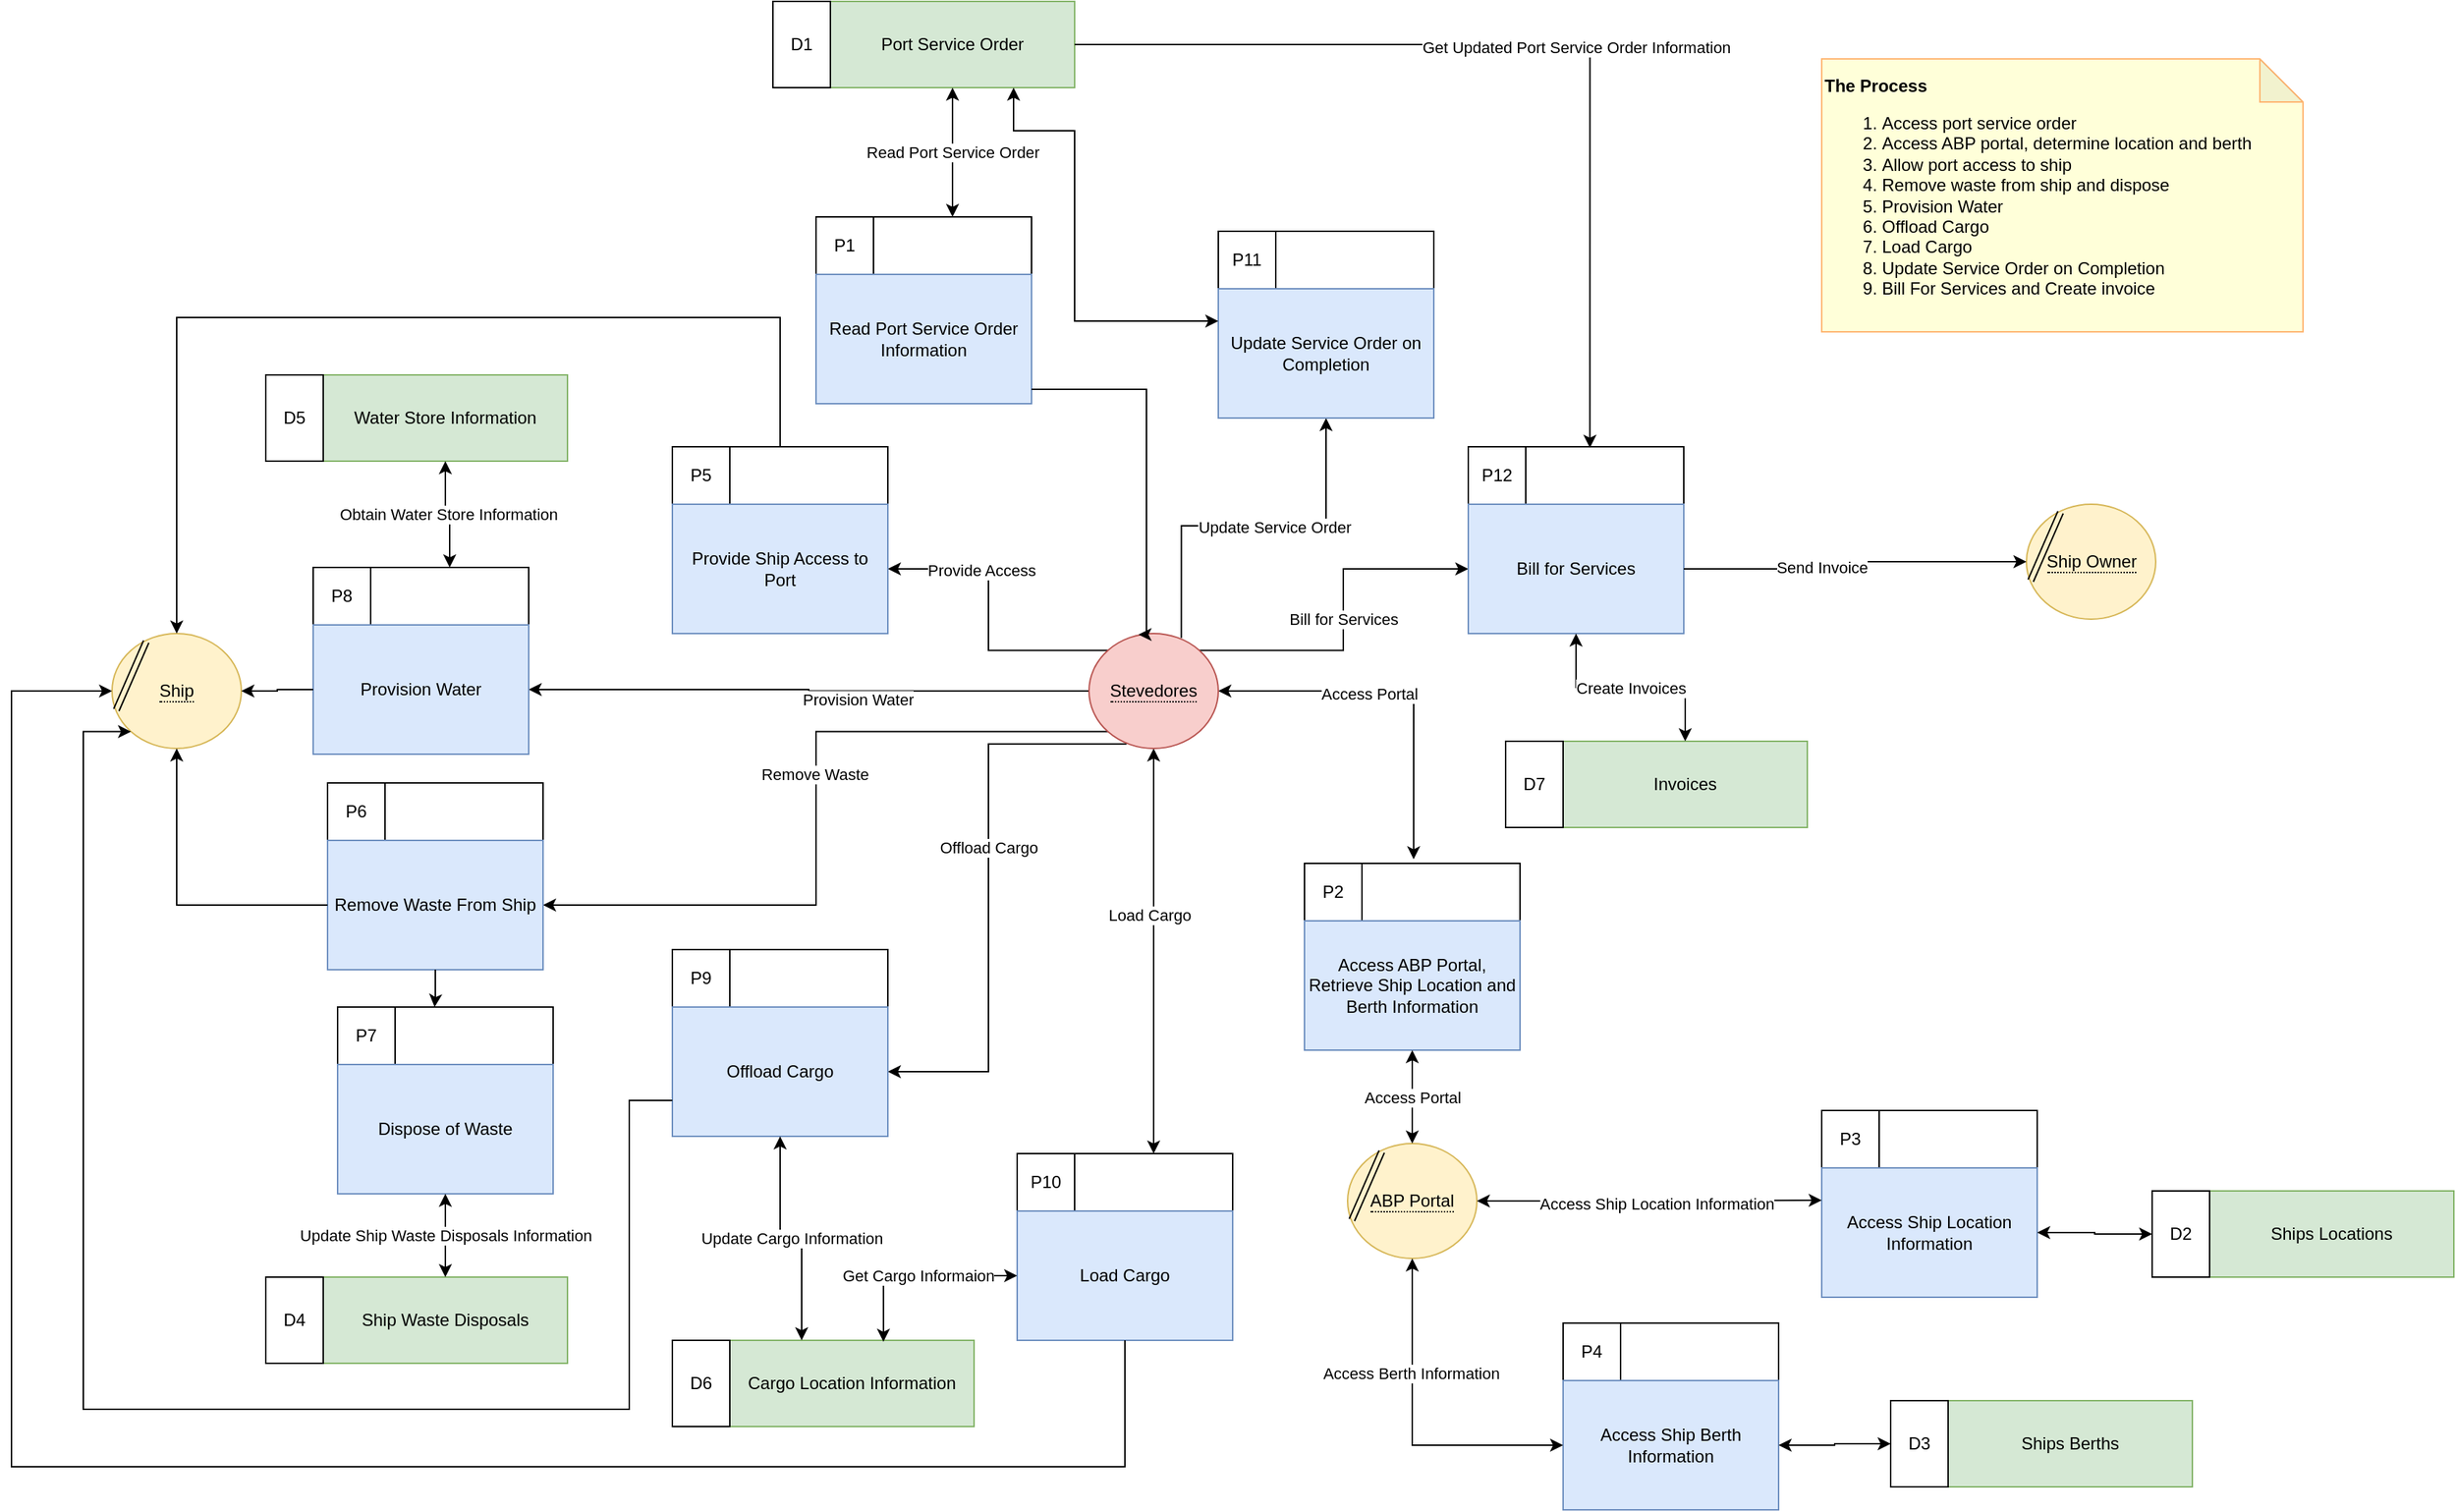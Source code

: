 <mxfile version="15.4.3" type="device"><diagram id="cnmLfISp2qVL926TAhZd" name="Page-1"><mxGraphModel dx="2447" dy="1306" grid="1" gridSize="10" guides="1" tooltips="1" connect="1" arrows="1" fold="1" page="1" pageScale="1" pageWidth="827" pageHeight="1169" math="0" shadow="0"><root><mxCell id="0"/><mxCell id="1" parent="0"/><mxCell id="y8GJNXA_y-EOmp3yBDyC-53" style="edgeStyle=orthogonalEdgeStyle;rounded=0;orthogonalLoop=1;jettySize=auto;html=1;entryX=0.327;entryY=-0.071;entryDx=0;entryDy=0;entryPerimeter=0;startArrow=classic;startFill=1;" edge="1" parent="1" source="y8GJNXA_y-EOmp3yBDyC-17" target="y8GJNXA_y-EOmp3yBDyC-42"><mxGeometry relative="1" as="geometry"/></mxCell><mxCell id="y8GJNXA_y-EOmp3yBDyC-175" value="Access Portal" style="edgeLabel;html=1;align=center;verticalAlign=middle;resizable=0;points=[];" vertex="1" connectable="0" parent="y8GJNXA_y-EOmp3yBDyC-53"><mxGeometry x="-0.175" y="-2" relative="1" as="geometry"><mxPoint as="offset"/></mxGeometry></mxCell><mxCell id="y8GJNXA_y-EOmp3yBDyC-60" style="edgeStyle=orthogonalEdgeStyle;rounded=0;orthogonalLoop=1;jettySize=auto;html=1;entryX=1;entryY=0.5;entryDx=0;entryDy=0;startArrow=none;startFill=0;" edge="1" parent="1" source="y8GJNXA_y-EOmp3yBDyC-17" target="y8GJNXA_y-EOmp3yBDyC-59"><mxGeometry relative="1" as="geometry"/></mxCell><mxCell id="y8GJNXA_y-EOmp3yBDyC-185" value="Provision Water" style="edgeLabel;html=1;align=center;verticalAlign=middle;resizable=0;points=[];" vertex="1" connectable="0" parent="y8GJNXA_y-EOmp3yBDyC-60"><mxGeometry x="-0.175" y="6" relative="1" as="geometry"><mxPoint as="offset"/></mxGeometry></mxCell><mxCell id="y8GJNXA_y-EOmp3yBDyC-97" style="edgeStyle=orthogonalEdgeStyle;rounded=0;orthogonalLoop=1;jettySize=auto;html=1;exitX=0;exitY=1;exitDx=0;exitDy=0;entryX=1;entryY=0.5;entryDx=0;entryDy=0;startArrow=none;startFill=0;" edge="1" parent="1" source="y8GJNXA_y-EOmp3yBDyC-17" target="y8GJNXA_y-EOmp3yBDyC-92"><mxGeometry relative="1" as="geometry"/></mxCell><mxCell id="y8GJNXA_y-EOmp3yBDyC-180" value="Remove Waste" style="edgeLabel;html=1;align=center;verticalAlign=middle;resizable=0;points=[];" vertex="1" connectable="0" parent="y8GJNXA_y-EOmp3yBDyC-97"><mxGeometry x="-0.094" y="-1" relative="1" as="geometry"><mxPoint as="offset"/></mxGeometry></mxCell><mxCell id="y8GJNXA_y-EOmp3yBDyC-115" style="edgeStyle=orthogonalEdgeStyle;rounded=0;orthogonalLoop=1;jettySize=auto;html=1;exitX=0;exitY=0;exitDx=0;exitDy=0;startArrow=none;startFill=0;" edge="1" parent="1" source="y8GJNXA_y-EOmp3yBDyC-17" target="y8GJNXA_y-EOmp3yBDyC-114"><mxGeometry relative="1" as="geometry"/></mxCell><mxCell id="y8GJNXA_y-EOmp3yBDyC-184" value="Provide Access" style="edgeLabel;html=1;align=center;verticalAlign=middle;resizable=0;points=[];" vertex="1" connectable="0" parent="y8GJNXA_y-EOmp3yBDyC-115"><mxGeometry x="0.386" y="1" relative="1" as="geometry"><mxPoint as="offset"/></mxGeometry></mxCell><mxCell id="y8GJNXA_y-EOmp3yBDyC-133" style="edgeStyle=orthogonalEdgeStyle;rounded=0;orthogonalLoop=1;jettySize=auto;html=1;startArrow=none;startFill=0;exitX=0.714;exitY=0.039;exitDx=0;exitDy=0;exitPerimeter=0;" edge="1" parent="1" source="y8GJNXA_y-EOmp3yBDyC-17" target="y8GJNXA_y-EOmp3yBDyC-132"><mxGeometry relative="1" as="geometry"/></mxCell><mxCell id="y8GJNXA_y-EOmp3yBDyC-189" value="Update Service Order" style="edgeLabel;html=1;align=center;verticalAlign=middle;resizable=0;points=[];" vertex="1" connectable="0" parent="y8GJNXA_y-EOmp3yBDyC-133"><mxGeometry x="0.123" y="-1" relative="1" as="geometry"><mxPoint as="offset"/></mxGeometry></mxCell><mxCell id="y8GJNXA_y-EOmp3yBDyC-145" style="edgeStyle=orthogonalEdgeStyle;rounded=0;orthogonalLoop=1;jettySize=auto;html=1;entryX=1;entryY=0.5;entryDx=0;entryDy=0;startArrow=none;startFill=0;exitX=0.291;exitY=0.961;exitDx=0;exitDy=0;exitPerimeter=0;" edge="1" parent="1" source="y8GJNXA_y-EOmp3yBDyC-17" target="y8GJNXA_y-EOmp3yBDyC-140"><mxGeometry relative="1" as="geometry"/></mxCell><mxCell id="y8GJNXA_y-EOmp3yBDyC-186" value="Offload Cargo" style="edgeLabel;html=1;align=center;verticalAlign=middle;resizable=0;points=[];" vertex="1" connectable="0" parent="y8GJNXA_y-EOmp3yBDyC-145"><mxGeometry x="-0.145" relative="1" as="geometry"><mxPoint as="offset"/></mxGeometry></mxCell><mxCell id="y8GJNXA_y-EOmp3yBDyC-154" style="edgeStyle=orthogonalEdgeStyle;rounded=0;orthogonalLoop=1;jettySize=auto;html=1;startArrow=classic;startFill=1;" edge="1" parent="1" source="y8GJNXA_y-EOmp3yBDyC-17" target="y8GJNXA_y-EOmp3yBDyC-151"><mxGeometry relative="1" as="geometry"/></mxCell><mxCell id="y8GJNXA_y-EOmp3yBDyC-188" value="Load Cargo" style="edgeLabel;html=1;align=center;verticalAlign=middle;resizable=0;points=[];" vertex="1" connectable="0" parent="y8GJNXA_y-EOmp3yBDyC-154"><mxGeometry x="-0.184" y="-3" relative="1" as="geometry"><mxPoint y="1" as="offset"/></mxGeometry></mxCell><mxCell id="y8GJNXA_y-EOmp3yBDyC-166" value="Bill for Services" style="edgeStyle=orthogonalEdgeStyle;rounded=0;orthogonalLoop=1;jettySize=auto;html=1;exitX=1;exitY=0;exitDx=0;exitDy=0;entryX=0;entryY=0.5;entryDx=0;entryDy=0;startArrow=none;startFill=0;" edge="1" parent="1" source="y8GJNXA_y-EOmp3yBDyC-17" target="y8GJNXA_y-EOmp3yBDyC-165"><mxGeometry relative="1" as="geometry"/></mxCell><mxCell id="y8GJNXA_y-EOmp3yBDyC-17" value="&lt;span style=&quot;border-bottom: 1px dotted&quot;&gt;Stevedores&lt;/span&gt;" style="ellipse;whiteSpace=wrap;html=1;align=center;fillColor=#f8cecc;strokeColor=#b85450;" vertex="1" parent="1"><mxGeometry y="480" width="90" height="80" as="geometry"/></mxCell><mxCell id="y8GJNXA_y-EOmp3yBDyC-24" value="" style="group" vertex="1" connectable="0" parent="1"><mxGeometry x="180" y="835" width="90" height="80" as="geometry"/></mxCell><mxCell id="y8GJNXA_y-EOmp3yBDyC-25" value="&lt;span style=&quot;border-bottom: 1px dotted&quot;&gt;ABP Portal&lt;br&gt;&lt;/span&gt;" style="ellipse;whiteSpace=wrap;html=1;align=center;fillColor=#fff2cc;strokeColor=#d6b656;" vertex="1" parent="y8GJNXA_y-EOmp3yBDyC-24"><mxGeometry width="90" height="80" as="geometry"/></mxCell><mxCell id="y8GJNXA_y-EOmp3yBDyC-26" value="" style="shape=link;html=1;rounded=0;edgeStyle=orthogonalEdgeStyle;entryX=0.264;entryY=0.07;entryDx=0;entryDy=0;exitX=0.033;exitY=0.665;exitDx=0;exitDy=0;entryPerimeter=0;exitPerimeter=0;" edge="1" parent="y8GJNXA_y-EOmp3yBDyC-24" source="y8GJNXA_y-EOmp3yBDyC-25" target="y8GJNXA_y-EOmp3yBDyC-25"><mxGeometry width="100" relative="1" as="geometry"><mxPoint x="36" y="30" as="sourcePoint"/><mxPoint x="136" y="30" as="targetPoint"/></mxGeometry></mxCell><mxCell id="y8GJNXA_y-EOmp3yBDyC-27" value="" style="group" vertex="1" connectable="0" parent="1"><mxGeometry x="740" y="868" width="210" height="60" as="geometry"/></mxCell><mxCell id="y8GJNXA_y-EOmp3yBDyC-28" value="Ships Locations" style="rounded=0;whiteSpace=wrap;html=1;fillColor=#d5e8d4;strokeColor=#82b366;" vertex="1" parent="y8GJNXA_y-EOmp3yBDyC-27"><mxGeometry x="40" width="170" height="60" as="geometry"/></mxCell><mxCell id="y8GJNXA_y-EOmp3yBDyC-29" value="D2" style="rounded=0;whiteSpace=wrap;html=1;" vertex="1" parent="y8GJNXA_y-EOmp3yBDyC-27"><mxGeometry width="40" height="60" as="geometry"/></mxCell><mxCell id="y8GJNXA_y-EOmp3yBDyC-30" value="" style="group" vertex="1" connectable="0" parent="1"><mxGeometry x="558" y="1014" width="210" height="60" as="geometry"/></mxCell><mxCell id="y8GJNXA_y-EOmp3yBDyC-31" value="Ships Berths" style="rounded=0;whiteSpace=wrap;html=1;fillColor=#d5e8d4;strokeColor=#82b366;" vertex="1" parent="y8GJNXA_y-EOmp3yBDyC-30"><mxGeometry x="40" width="170" height="60" as="geometry"/></mxCell><mxCell id="y8GJNXA_y-EOmp3yBDyC-32" value="D3" style="rounded=0;whiteSpace=wrap;html=1;" vertex="1" parent="y8GJNXA_y-EOmp3yBDyC-30"><mxGeometry width="40" height="60" as="geometry"/></mxCell><mxCell id="y8GJNXA_y-EOmp3yBDyC-33" value="" style="group" vertex="1" connectable="0" parent="1"><mxGeometry x="510" y="812" width="210" height="130" as="geometry"/></mxCell><mxCell id="y8GJNXA_y-EOmp3yBDyC-34" value="" style="group" vertex="1" connectable="0" parent="y8GJNXA_y-EOmp3yBDyC-33"><mxGeometry width="150" height="130" as="geometry"/></mxCell><mxCell id="y8GJNXA_y-EOmp3yBDyC-35" value="" style="rounded=0;whiteSpace=wrap;html=1;" vertex="1" parent="y8GJNXA_y-EOmp3yBDyC-34"><mxGeometry x="40" width="110" height="40" as="geometry"/></mxCell><mxCell id="y8GJNXA_y-EOmp3yBDyC-36" value="P3" style="rounded=0;whiteSpace=wrap;html=1;" vertex="1" parent="y8GJNXA_y-EOmp3yBDyC-34"><mxGeometry width="40" height="40" as="geometry"/></mxCell><mxCell id="y8GJNXA_y-EOmp3yBDyC-37" value="Access Ship Location Information" style="rounded=0;whiteSpace=wrap;html=1;fillColor=#dae8fc;strokeColor=#6c8ebf;" vertex="1" parent="y8GJNXA_y-EOmp3yBDyC-34"><mxGeometry y="40" width="150" height="90" as="geometry"/></mxCell><mxCell id="y8GJNXA_y-EOmp3yBDyC-38" style="edgeStyle=orthogonalEdgeStyle;rounded=0;orthogonalLoop=1;jettySize=auto;html=1;entryX=0;entryY=0.25;entryDx=0;entryDy=0;startArrow=classic;startFill=1;" edge="1" parent="1" source="y8GJNXA_y-EOmp3yBDyC-25" target="y8GJNXA_y-EOmp3yBDyC-37"><mxGeometry relative="1" as="geometry"/></mxCell><mxCell id="y8GJNXA_y-EOmp3yBDyC-177" value="Access Ship Location Information" style="edgeLabel;html=1;align=center;verticalAlign=middle;resizable=0;points=[];" vertex="1" connectable="0" parent="y8GJNXA_y-EOmp3yBDyC-38"><mxGeometry x="-0.176" relative="1" as="geometry"><mxPoint x="26" y="2" as="offset"/></mxGeometry></mxCell><mxCell id="y8GJNXA_y-EOmp3yBDyC-39" style="edgeStyle=orthogonalEdgeStyle;rounded=0;orthogonalLoop=1;jettySize=auto;html=1;entryX=0;entryY=0.5;entryDx=0;entryDy=0;startArrow=classic;startFill=1;" edge="1" parent="1" source="y8GJNXA_y-EOmp3yBDyC-37" target="y8GJNXA_y-EOmp3yBDyC-29"><mxGeometry relative="1" as="geometry"/></mxCell><mxCell id="y8GJNXA_y-EOmp3yBDyC-40" value="" style="group" vertex="1" connectable="0" parent="1"><mxGeometry x="150" y="640" width="210" height="130" as="geometry"/></mxCell><mxCell id="y8GJNXA_y-EOmp3yBDyC-41" value="" style="group" vertex="1" connectable="0" parent="y8GJNXA_y-EOmp3yBDyC-40"><mxGeometry width="150" height="130" as="geometry"/></mxCell><mxCell id="y8GJNXA_y-EOmp3yBDyC-42" value="" style="rounded=0;whiteSpace=wrap;html=1;" vertex="1" parent="y8GJNXA_y-EOmp3yBDyC-41"><mxGeometry x="40" width="110" height="40" as="geometry"/></mxCell><mxCell id="y8GJNXA_y-EOmp3yBDyC-43" value="P2" style="rounded=0;whiteSpace=wrap;html=1;" vertex="1" parent="y8GJNXA_y-EOmp3yBDyC-41"><mxGeometry width="40" height="40" as="geometry"/></mxCell><mxCell id="y8GJNXA_y-EOmp3yBDyC-44" value="Access ABP Portal, Retrieve Ship Location and Berth Information" style="rounded=0;whiteSpace=wrap;html=1;fillColor=#dae8fc;strokeColor=#6c8ebf;" vertex="1" parent="y8GJNXA_y-EOmp3yBDyC-41"><mxGeometry y="40" width="150" height="90" as="geometry"/></mxCell><mxCell id="y8GJNXA_y-EOmp3yBDyC-45" value="" style="group" vertex="1" connectable="0" parent="1"><mxGeometry x="330" y="960" width="210" height="130" as="geometry"/></mxCell><mxCell id="y8GJNXA_y-EOmp3yBDyC-46" value="" style="group" vertex="1" connectable="0" parent="y8GJNXA_y-EOmp3yBDyC-45"><mxGeometry width="150" height="130" as="geometry"/></mxCell><mxCell id="y8GJNXA_y-EOmp3yBDyC-47" value="" style="rounded=0;whiteSpace=wrap;html=1;" vertex="1" parent="y8GJNXA_y-EOmp3yBDyC-46"><mxGeometry x="40" width="110" height="40" as="geometry"/></mxCell><mxCell id="y8GJNXA_y-EOmp3yBDyC-48" value="P4" style="rounded=0;whiteSpace=wrap;html=1;" vertex="1" parent="y8GJNXA_y-EOmp3yBDyC-46"><mxGeometry width="40" height="40" as="geometry"/></mxCell><mxCell id="y8GJNXA_y-EOmp3yBDyC-49" value="Access Ship Berth Information" style="rounded=0;whiteSpace=wrap;html=1;fillColor=#dae8fc;strokeColor=#6c8ebf;" vertex="1" parent="y8GJNXA_y-EOmp3yBDyC-46"><mxGeometry y="40" width="150" height="90" as="geometry"/></mxCell><mxCell id="y8GJNXA_y-EOmp3yBDyC-50" style="edgeStyle=orthogonalEdgeStyle;rounded=0;orthogonalLoop=1;jettySize=auto;html=1;entryX=0;entryY=0.5;entryDx=0;entryDy=0;startArrow=classic;startFill=1;" edge="1" parent="1" source="y8GJNXA_y-EOmp3yBDyC-25" target="y8GJNXA_y-EOmp3yBDyC-49"><mxGeometry relative="1" as="geometry"><Array as="points"><mxPoint x="225" y="1045"/></Array></mxGeometry></mxCell><mxCell id="y8GJNXA_y-EOmp3yBDyC-176" value="Access Berth Information" style="edgeLabel;html=1;align=center;verticalAlign=middle;resizable=0;points=[];" vertex="1" connectable="0" parent="y8GJNXA_y-EOmp3yBDyC-50"><mxGeometry x="-0.319" y="-1" relative="1" as="geometry"><mxPoint as="offset"/></mxGeometry></mxCell><mxCell id="y8GJNXA_y-EOmp3yBDyC-51" style="edgeStyle=orthogonalEdgeStyle;rounded=0;orthogonalLoop=1;jettySize=auto;html=1;entryX=0;entryY=0.5;entryDx=0;entryDy=0;startArrow=classic;startFill=1;" edge="1" parent="1" source="y8GJNXA_y-EOmp3yBDyC-49" target="y8GJNXA_y-EOmp3yBDyC-32"><mxGeometry relative="1" as="geometry"/></mxCell><mxCell id="y8GJNXA_y-EOmp3yBDyC-54" value="Access Portal" style="edgeStyle=orthogonalEdgeStyle;rounded=0;orthogonalLoop=1;jettySize=auto;html=1;startArrow=classic;startFill=1;" edge="1" parent="1" source="y8GJNXA_y-EOmp3yBDyC-44" target="y8GJNXA_y-EOmp3yBDyC-25"><mxGeometry relative="1" as="geometry"/></mxCell><mxCell id="y8GJNXA_y-EOmp3yBDyC-55" value="" style="group;" vertex="1" connectable="0" parent="1"><mxGeometry x="-540" y="434" width="210" height="130" as="geometry"/></mxCell><mxCell id="y8GJNXA_y-EOmp3yBDyC-56" value="" style="group" vertex="1" connectable="0" parent="y8GJNXA_y-EOmp3yBDyC-55"><mxGeometry width="150" height="130" as="geometry"/></mxCell><mxCell id="y8GJNXA_y-EOmp3yBDyC-57" value="" style="rounded=0;whiteSpace=wrap;html=1;" vertex="1" parent="y8GJNXA_y-EOmp3yBDyC-56"><mxGeometry x="40" width="110" height="40" as="geometry"/></mxCell><mxCell id="y8GJNXA_y-EOmp3yBDyC-58" value="P8" style="rounded=0;whiteSpace=wrap;html=1;" vertex="1" parent="y8GJNXA_y-EOmp3yBDyC-56"><mxGeometry width="40" height="40" as="geometry"/></mxCell><mxCell id="y8GJNXA_y-EOmp3yBDyC-59" value="Provision Water" style="rounded=0;whiteSpace=wrap;html=1;fillColor=#dae8fc;strokeColor=#6c8ebf;" vertex="1" parent="y8GJNXA_y-EOmp3yBDyC-56"><mxGeometry y="40" width="150" height="90" as="geometry"/></mxCell><mxCell id="y8GJNXA_y-EOmp3yBDyC-65" value="" style="group;" vertex="1" connectable="0" parent="1"><mxGeometry x="-680" y="480" width="90" height="80" as="geometry"/></mxCell><mxCell id="y8GJNXA_y-EOmp3yBDyC-66" value="&lt;span style=&quot;border-bottom: 1px dotted&quot;&gt;Ship&lt;br&gt;&lt;/span&gt;" style="ellipse;whiteSpace=wrap;html=1;align=center;fillColor=#fff2cc;strokeColor=#d6b656;" vertex="1" parent="y8GJNXA_y-EOmp3yBDyC-65"><mxGeometry width="90" height="80" as="geometry"/></mxCell><mxCell id="y8GJNXA_y-EOmp3yBDyC-67" value="" style="shape=link;html=1;rounded=0;edgeStyle=orthogonalEdgeStyle;entryX=0.264;entryY=0.07;entryDx=0;entryDy=0;exitX=0.033;exitY=0.665;exitDx=0;exitDy=0;entryPerimeter=0;exitPerimeter=0;" edge="1" parent="y8GJNXA_y-EOmp3yBDyC-65" source="y8GJNXA_y-EOmp3yBDyC-66" target="y8GJNXA_y-EOmp3yBDyC-66"><mxGeometry width="100" relative="1" as="geometry"><mxPoint x="36" y="30" as="sourcePoint"/><mxPoint x="136" y="30" as="targetPoint"/></mxGeometry></mxCell><mxCell id="y8GJNXA_y-EOmp3yBDyC-73" value="" style="group" vertex="1" connectable="0" parent="1"><mxGeometry x="-220" y="40" width="210" height="60" as="geometry"/></mxCell><mxCell id="y8GJNXA_y-EOmp3yBDyC-74" value="Port Service Order" style="rounded=0;whiteSpace=wrap;html=1;fillColor=#d5e8d4;strokeColor=#82b366;" vertex="1" parent="y8GJNXA_y-EOmp3yBDyC-73"><mxGeometry x="40" width="170" height="60" as="geometry"/></mxCell><mxCell id="y8GJNXA_y-EOmp3yBDyC-75" value="D1" style="rounded=0;whiteSpace=wrap;html=1;" vertex="1" parent="y8GJNXA_y-EOmp3yBDyC-73"><mxGeometry width="40" height="60" as="geometry"/></mxCell><mxCell id="y8GJNXA_y-EOmp3yBDyC-77" value="" style="group" vertex="1" connectable="0" parent="1"><mxGeometry x="-573" y="300" width="210" height="60" as="geometry"/></mxCell><mxCell id="y8GJNXA_y-EOmp3yBDyC-78" value="Water Store Information" style="rounded=0;whiteSpace=wrap;html=1;fillColor=#d5e8d4;strokeColor=#82b366;" vertex="1" parent="y8GJNXA_y-EOmp3yBDyC-77"><mxGeometry x="40" width="170" height="60" as="geometry"/></mxCell><mxCell id="y8GJNXA_y-EOmp3yBDyC-79" value="D5" style="rounded=0;whiteSpace=wrap;html=1;" vertex="1" parent="y8GJNXA_y-EOmp3yBDyC-77"><mxGeometry width="40" height="60" as="geometry"/></mxCell><mxCell id="y8GJNXA_y-EOmp3yBDyC-82" style="edgeStyle=orthogonalEdgeStyle;rounded=0;orthogonalLoop=1;jettySize=auto;html=1;entryX=1;entryY=0.5;entryDx=0;entryDy=0;startArrow=none;startFill=0;" edge="1" parent="1" source="y8GJNXA_y-EOmp3yBDyC-59" target="y8GJNXA_y-EOmp3yBDyC-66"><mxGeometry relative="1" as="geometry"/></mxCell><mxCell id="y8GJNXA_y-EOmp3yBDyC-89" value="" style="group" vertex="1" connectable="0" parent="1"><mxGeometry x="-530" y="584" width="150" height="130" as="geometry"/></mxCell><mxCell id="y8GJNXA_y-EOmp3yBDyC-90" value="" style="rounded=0;whiteSpace=wrap;html=1;" vertex="1" parent="y8GJNXA_y-EOmp3yBDyC-89"><mxGeometry x="40" width="110" height="40" as="geometry"/></mxCell><mxCell id="y8GJNXA_y-EOmp3yBDyC-91" value="P6" style="rounded=0;whiteSpace=wrap;html=1;" vertex="1" parent="y8GJNXA_y-EOmp3yBDyC-89"><mxGeometry width="40" height="40" as="geometry"/></mxCell><mxCell id="y8GJNXA_y-EOmp3yBDyC-92" value="Remove Waste From Ship" style="rounded=0;whiteSpace=wrap;html=1;fillColor=#dae8fc;strokeColor=#6c8ebf;" vertex="1" parent="y8GJNXA_y-EOmp3yBDyC-89"><mxGeometry y="40" width="150" height="90" as="geometry"/></mxCell><mxCell id="y8GJNXA_y-EOmp3yBDyC-98" style="edgeStyle=orthogonalEdgeStyle;rounded=0;orthogonalLoop=1;jettySize=auto;html=1;entryX=0.5;entryY=1;entryDx=0;entryDy=0;startArrow=none;startFill=0;" edge="1" parent="1" source="y8GJNXA_y-EOmp3yBDyC-92" target="y8GJNXA_y-EOmp3yBDyC-66"><mxGeometry relative="1" as="geometry"/></mxCell><mxCell id="y8GJNXA_y-EOmp3yBDyC-100" value="Obtain Water Store Information" style="edgeStyle=orthogonalEdgeStyle;rounded=0;orthogonalLoop=1;jettySize=auto;html=1;startArrow=classic;startFill=1;" edge="1" parent="1" source="y8GJNXA_y-EOmp3yBDyC-78" target="y8GJNXA_y-EOmp3yBDyC-57"><mxGeometry relative="1" as="geometry"/></mxCell><mxCell id="y8GJNXA_y-EOmp3yBDyC-101" value="" style="group" vertex="1" connectable="0" parent="1"><mxGeometry x="-190" y="190" width="210" height="130" as="geometry"/></mxCell><mxCell id="y8GJNXA_y-EOmp3yBDyC-102" value="" style="group" vertex="1" connectable="0" parent="y8GJNXA_y-EOmp3yBDyC-101"><mxGeometry width="150" height="130" as="geometry"/></mxCell><mxCell id="y8GJNXA_y-EOmp3yBDyC-103" value="" style="rounded=0;whiteSpace=wrap;html=1;" vertex="1" parent="y8GJNXA_y-EOmp3yBDyC-102"><mxGeometry x="40" width="110" height="40" as="geometry"/></mxCell><mxCell id="y8GJNXA_y-EOmp3yBDyC-104" value="P1" style="rounded=0;whiteSpace=wrap;html=1;" vertex="1" parent="y8GJNXA_y-EOmp3yBDyC-102"><mxGeometry width="40" height="40" as="geometry"/></mxCell><mxCell id="y8GJNXA_y-EOmp3yBDyC-105" value="Read Port Service Order Information" style="rounded=0;whiteSpace=wrap;html=1;fillColor=#dae8fc;strokeColor=#6c8ebf;" vertex="1" parent="y8GJNXA_y-EOmp3yBDyC-102"><mxGeometry y="40" width="150" height="90" as="geometry"/></mxCell><mxCell id="y8GJNXA_y-EOmp3yBDyC-107" style="edgeStyle=orthogonalEdgeStyle;rounded=0;orthogonalLoop=1;jettySize=auto;html=1;startArrow=none;startFill=0;entryX=0.383;entryY=0.009;entryDx=0;entryDy=0;entryPerimeter=0;" edge="1" parent="1" source="y8GJNXA_y-EOmp3yBDyC-105" target="y8GJNXA_y-EOmp3yBDyC-17"><mxGeometry relative="1" as="geometry"><Array as="points"><mxPoint x="40" y="310"/><mxPoint x="40" y="481"/></Array></mxGeometry></mxCell><mxCell id="y8GJNXA_y-EOmp3yBDyC-108" value="Read Port Service Order" style="edgeStyle=orthogonalEdgeStyle;rounded=0;orthogonalLoop=1;jettySize=auto;html=1;entryX=0.5;entryY=0;entryDx=0;entryDy=0;startArrow=classic;startFill=1;" edge="1" parent="1" source="y8GJNXA_y-EOmp3yBDyC-74" target="y8GJNXA_y-EOmp3yBDyC-103"><mxGeometry relative="1" as="geometry"/></mxCell><mxCell id="y8GJNXA_y-EOmp3yBDyC-110" value="" style="group" vertex="1" connectable="0" parent="1"><mxGeometry x="-290" y="350" width="210" height="130" as="geometry"/></mxCell><mxCell id="y8GJNXA_y-EOmp3yBDyC-111" value="" style="group" vertex="1" connectable="0" parent="y8GJNXA_y-EOmp3yBDyC-110"><mxGeometry width="150" height="130" as="geometry"/></mxCell><mxCell id="y8GJNXA_y-EOmp3yBDyC-112" value="" style="rounded=0;whiteSpace=wrap;html=1;" vertex="1" parent="y8GJNXA_y-EOmp3yBDyC-111"><mxGeometry x="40" width="110" height="40" as="geometry"/></mxCell><mxCell id="y8GJNXA_y-EOmp3yBDyC-113" value="P5" style="rounded=0;whiteSpace=wrap;html=1;" vertex="1" parent="y8GJNXA_y-EOmp3yBDyC-111"><mxGeometry width="40" height="40" as="geometry"/></mxCell><mxCell id="y8GJNXA_y-EOmp3yBDyC-114" value="Provide Ship Access to Port" style="rounded=0;whiteSpace=wrap;html=1;fillColor=#dae8fc;strokeColor=#6c8ebf;" vertex="1" parent="y8GJNXA_y-EOmp3yBDyC-111"><mxGeometry y="40" width="150" height="90" as="geometry"/></mxCell><mxCell id="y8GJNXA_y-EOmp3yBDyC-116" style="edgeStyle=orthogonalEdgeStyle;rounded=0;orthogonalLoop=1;jettySize=auto;html=1;entryX=0.5;entryY=0;entryDx=0;entryDy=0;startArrow=none;startFill=0;" edge="1" parent="1" target="y8GJNXA_y-EOmp3yBDyC-66"><mxGeometry relative="1" as="geometry"><mxPoint x="-215" y="350" as="sourcePoint"/><Array as="points"><mxPoint x="-215" y="260"/><mxPoint x="-635" y="260"/></Array></mxGeometry></mxCell><mxCell id="y8GJNXA_y-EOmp3yBDyC-118" value="" style="group" vertex="1" connectable="0" parent="1"><mxGeometry x="-523" y="740" width="150" height="130" as="geometry"/></mxCell><mxCell id="y8GJNXA_y-EOmp3yBDyC-119" value="" style="rounded=0;whiteSpace=wrap;html=1;" vertex="1" parent="y8GJNXA_y-EOmp3yBDyC-118"><mxGeometry x="40" width="110" height="40" as="geometry"/></mxCell><mxCell id="y8GJNXA_y-EOmp3yBDyC-120" value="P7" style="rounded=0;whiteSpace=wrap;html=1;" vertex="1" parent="y8GJNXA_y-EOmp3yBDyC-118"><mxGeometry width="40" height="40" as="geometry"/></mxCell><mxCell id="y8GJNXA_y-EOmp3yBDyC-121" value="Dispose of Waste" style="rounded=0;whiteSpace=wrap;html=1;fillColor=#dae8fc;strokeColor=#6c8ebf;" vertex="1" parent="y8GJNXA_y-EOmp3yBDyC-118"><mxGeometry y="40" width="150" height="90" as="geometry"/></mxCell><mxCell id="y8GJNXA_y-EOmp3yBDyC-123" value="" style="group" vertex="1" connectable="0" parent="1"><mxGeometry x="-573" y="928" width="210" height="60" as="geometry"/></mxCell><mxCell id="y8GJNXA_y-EOmp3yBDyC-124" value="Ship Waste Disposals" style="rounded=0;whiteSpace=wrap;html=1;fillColor=#d5e8d4;strokeColor=#82b366;" vertex="1" parent="y8GJNXA_y-EOmp3yBDyC-123"><mxGeometry x="40" width="170" height="60" as="geometry"/></mxCell><mxCell id="y8GJNXA_y-EOmp3yBDyC-125" value="D4" style="rounded=0;whiteSpace=wrap;html=1;" vertex="1" parent="y8GJNXA_y-EOmp3yBDyC-123"><mxGeometry width="40" height="60" as="geometry"/></mxCell><mxCell id="y8GJNXA_y-EOmp3yBDyC-126" style="edgeStyle=orthogonalEdgeStyle;rounded=0;orthogonalLoop=1;jettySize=auto;html=1;entryX=0.25;entryY=0;entryDx=0;entryDy=0;startArrow=none;startFill=0;" edge="1" parent="1" source="y8GJNXA_y-EOmp3yBDyC-92" target="y8GJNXA_y-EOmp3yBDyC-119"><mxGeometry relative="1" as="geometry"/></mxCell><mxCell id="y8GJNXA_y-EOmp3yBDyC-127" value="Update Ship Waste Disposals Information" style="edgeStyle=orthogonalEdgeStyle;rounded=0;orthogonalLoop=1;jettySize=auto;html=1;entryX=0.5;entryY=0;entryDx=0;entryDy=0;startArrow=classic;startFill=1;" edge="1" parent="1" source="y8GJNXA_y-EOmp3yBDyC-121" target="y8GJNXA_y-EOmp3yBDyC-124"><mxGeometry relative="1" as="geometry"/></mxCell><mxCell id="y8GJNXA_y-EOmp3yBDyC-128" value="" style="group" vertex="1" connectable="0" parent="1"><mxGeometry x="90" y="200" width="210" height="130" as="geometry"/></mxCell><mxCell id="y8GJNXA_y-EOmp3yBDyC-129" value="" style="group" vertex="1" connectable="0" parent="y8GJNXA_y-EOmp3yBDyC-128"><mxGeometry width="150" height="130" as="geometry"/></mxCell><mxCell id="y8GJNXA_y-EOmp3yBDyC-130" value="" style="rounded=0;whiteSpace=wrap;html=1;" vertex="1" parent="y8GJNXA_y-EOmp3yBDyC-129"><mxGeometry x="40" width="110" height="40" as="geometry"/></mxCell><mxCell id="y8GJNXA_y-EOmp3yBDyC-131" value="P11" style="rounded=0;whiteSpace=wrap;html=1;" vertex="1" parent="y8GJNXA_y-EOmp3yBDyC-129"><mxGeometry width="40" height="40" as="geometry"/></mxCell><mxCell id="y8GJNXA_y-EOmp3yBDyC-132" value="Update Service Order on Completion" style="rounded=0;whiteSpace=wrap;html=1;fillColor=#dae8fc;strokeColor=#6c8ebf;" vertex="1" parent="y8GJNXA_y-EOmp3yBDyC-129"><mxGeometry y="40" width="150" height="90" as="geometry"/></mxCell><mxCell id="y8GJNXA_y-EOmp3yBDyC-134" style="edgeStyle=orthogonalEdgeStyle;rounded=0;orthogonalLoop=1;jettySize=auto;html=1;entryX=0.75;entryY=1;entryDx=0;entryDy=0;startArrow=classic;startFill=1;exitX=0;exitY=0.25;exitDx=0;exitDy=0;" edge="1" parent="1" source="y8GJNXA_y-EOmp3yBDyC-132" target="y8GJNXA_y-EOmp3yBDyC-74"><mxGeometry relative="1" as="geometry"><Array as="points"><mxPoint x="-10" y="262"/><mxPoint x="-10" y="130"/><mxPoint x="-52" y="130"/></Array></mxGeometry></mxCell><mxCell id="y8GJNXA_y-EOmp3yBDyC-137" value="" style="group" vertex="1" connectable="0" parent="1"><mxGeometry x="-290" y="700" width="150" height="130" as="geometry"/></mxCell><mxCell id="y8GJNXA_y-EOmp3yBDyC-138" value="" style="rounded=0;whiteSpace=wrap;html=1;" vertex="1" parent="y8GJNXA_y-EOmp3yBDyC-137"><mxGeometry x="40" width="110" height="40" as="geometry"/></mxCell><mxCell id="y8GJNXA_y-EOmp3yBDyC-139" value="P9" style="rounded=0;whiteSpace=wrap;html=1;" vertex="1" parent="y8GJNXA_y-EOmp3yBDyC-137"><mxGeometry width="40" height="40" as="geometry"/></mxCell><mxCell id="y8GJNXA_y-EOmp3yBDyC-140" value="Offload Cargo" style="rounded=0;whiteSpace=wrap;html=1;fillColor=#dae8fc;strokeColor=#6c8ebf;" vertex="1" parent="y8GJNXA_y-EOmp3yBDyC-137"><mxGeometry y="40" width="150" height="90" as="geometry"/></mxCell><mxCell id="y8GJNXA_y-EOmp3yBDyC-141" value="" style="group" vertex="1" connectable="0" parent="1"><mxGeometry x="-290" y="972" width="210" height="60" as="geometry"/></mxCell><mxCell id="y8GJNXA_y-EOmp3yBDyC-142" value="Cargo Location Information" style="rounded=0;whiteSpace=wrap;html=1;fillColor=#d5e8d4;strokeColor=#82b366;" vertex="1" parent="y8GJNXA_y-EOmp3yBDyC-141"><mxGeometry x="40" width="170" height="60" as="geometry"/></mxCell><mxCell id="y8GJNXA_y-EOmp3yBDyC-143" value="D6" style="rounded=0;whiteSpace=wrap;html=1;" vertex="1" parent="y8GJNXA_y-EOmp3yBDyC-141"><mxGeometry width="40" height="60" as="geometry"/></mxCell><mxCell id="y8GJNXA_y-EOmp3yBDyC-146" value="Update Cargo Information" style="edgeStyle=orthogonalEdgeStyle;rounded=0;orthogonalLoop=1;jettySize=auto;html=1;entryX=0.5;entryY=1;entryDx=0;entryDy=0;startArrow=classic;startFill=1;" edge="1" parent="1" source="y8GJNXA_y-EOmp3yBDyC-142" target="y8GJNXA_y-EOmp3yBDyC-140"><mxGeometry relative="1" as="geometry"><Array as="points"><mxPoint x="-200" y="901"/><mxPoint x="-215" y="901"/></Array></mxGeometry></mxCell><mxCell id="y8GJNXA_y-EOmp3yBDyC-147" style="edgeStyle=orthogonalEdgeStyle;rounded=0;orthogonalLoop=1;jettySize=auto;html=1;startArrow=none;startFill=0;entryX=0;entryY=1;entryDx=0;entryDy=0;" edge="1" parent="1" source="y8GJNXA_y-EOmp3yBDyC-140" target="y8GJNXA_y-EOmp3yBDyC-66"><mxGeometry relative="1" as="geometry"><mxPoint x="-720" y="550" as="targetPoint"/><Array as="points"><mxPoint x="-320" y="805"/><mxPoint x="-320" y="1020"/><mxPoint x="-700" y="1020"/><mxPoint x="-700" y="549"/></Array></mxGeometry></mxCell><mxCell id="y8GJNXA_y-EOmp3yBDyC-149" value="&lt;div&gt;&lt;b&gt;The Process&lt;/b&gt;&lt;/div&gt;&lt;ol&gt;&lt;li&gt;Access port service order&lt;/li&gt;&lt;li&gt;Access ABP portal, determine location and berth&lt;/li&gt;&lt;li&gt;Allow port access to ship&lt;/li&gt;&lt;li&gt;Remove waste from ship and dispose&lt;/li&gt;&lt;li&gt;Provision Water&lt;/li&gt;&lt;li&gt;Offload Cargo&lt;/li&gt;&lt;li&gt;Load Cargo&lt;/li&gt;&lt;li&gt;Update Service Order on Completion&lt;/li&gt;&lt;li&gt;Bill For Services and Create invoice&lt;/li&gt;&lt;/ol&gt;" style="shape=note;whiteSpace=wrap;html=1;backgroundOutline=1;darkOpacity=0.05;fillColor=#FFFFD9;strokeColor=#FFB570;align=left;" vertex="1" parent="1"><mxGeometry x="510" y="80" width="335" height="190" as="geometry"/></mxCell><mxCell id="y8GJNXA_y-EOmp3yBDyC-150" value="" style="group" vertex="1" connectable="0" parent="1"><mxGeometry x="-50" y="842" width="150" height="130" as="geometry"/></mxCell><mxCell id="y8GJNXA_y-EOmp3yBDyC-151" value="" style="rounded=0;whiteSpace=wrap;html=1;" vertex="1" parent="y8GJNXA_y-EOmp3yBDyC-150"><mxGeometry x="40" width="110" height="40" as="geometry"/></mxCell><mxCell id="y8GJNXA_y-EOmp3yBDyC-152" value="P10" style="rounded=0;whiteSpace=wrap;html=1;" vertex="1" parent="y8GJNXA_y-EOmp3yBDyC-150"><mxGeometry width="40" height="40" as="geometry"/></mxCell><mxCell id="y8GJNXA_y-EOmp3yBDyC-153" value="Load Cargo" style="rounded=0;whiteSpace=wrap;html=1;fillColor=#dae8fc;strokeColor=#6c8ebf;" vertex="1" parent="y8GJNXA_y-EOmp3yBDyC-150"><mxGeometry y="40" width="150" height="90" as="geometry"/></mxCell><mxCell id="y8GJNXA_y-EOmp3yBDyC-155" value="Get Cargo Informaion" style="edgeStyle=orthogonalEdgeStyle;rounded=0;orthogonalLoop=1;jettySize=auto;html=1;entryX=0.629;entryY=0.017;entryDx=0;entryDy=0;entryPerimeter=0;startArrow=classic;startFill=1;" edge="1" parent="1" source="y8GJNXA_y-EOmp3yBDyC-153" target="y8GJNXA_y-EOmp3yBDyC-142"><mxGeometry relative="1" as="geometry"/></mxCell><mxCell id="y8GJNXA_y-EOmp3yBDyC-156" style="edgeStyle=orthogonalEdgeStyle;rounded=0;orthogonalLoop=1;jettySize=auto;html=1;startArrow=none;startFill=0;entryX=0;entryY=0.5;entryDx=0;entryDy=0;" edge="1" parent="1" source="y8GJNXA_y-EOmp3yBDyC-153" target="y8GJNXA_y-EOmp3yBDyC-66"><mxGeometry relative="1" as="geometry"><mxPoint x="-750" y="570" as="targetPoint"/><Array as="points"><mxPoint x="25" y="1060"/><mxPoint x="-750" y="1060"/><mxPoint x="-750" y="520"/></Array></mxGeometry></mxCell><mxCell id="y8GJNXA_y-EOmp3yBDyC-158" value="" style="group;" vertex="1" connectable="0" parent="1"><mxGeometry x="652.5" y="390" width="90" height="80" as="geometry"/></mxCell><mxCell id="y8GJNXA_y-EOmp3yBDyC-159" value="&lt;span style=&quot;border-bottom: 1px dotted&quot;&gt;Ship Owner&lt;br&gt;&lt;/span&gt;" style="ellipse;whiteSpace=wrap;html=1;align=center;fillColor=#fff2cc;strokeColor=#d6b656;" vertex="1" parent="y8GJNXA_y-EOmp3yBDyC-158"><mxGeometry width="90" height="80" as="geometry"/></mxCell><mxCell id="y8GJNXA_y-EOmp3yBDyC-160" value="" style="shape=link;html=1;rounded=0;edgeStyle=orthogonalEdgeStyle;entryX=0.264;entryY=0.07;entryDx=0;entryDy=0;exitX=0.033;exitY=0.665;exitDx=0;exitDy=0;entryPerimeter=0;exitPerimeter=0;" edge="1" parent="y8GJNXA_y-EOmp3yBDyC-158" source="y8GJNXA_y-EOmp3yBDyC-159" target="y8GJNXA_y-EOmp3yBDyC-159"><mxGeometry width="100" relative="1" as="geometry"><mxPoint x="36" y="30" as="sourcePoint"/><mxPoint x="136" y="30" as="targetPoint"/></mxGeometry></mxCell><mxCell id="y8GJNXA_y-EOmp3yBDyC-162" value="" style="group" vertex="1" connectable="0" parent="1"><mxGeometry x="264" y="350" width="150" height="130" as="geometry"/></mxCell><mxCell id="y8GJNXA_y-EOmp3yBDyC-163" value="" style="rounded=0;whiteSpace=wrap;html=1;" vertex="1" parent="y8GJNXA_y-EOmp3yBDyC-162"><mxGeometry x="40" width="110" height="40" as="geometry"/></mxCell><mxCell id="y8GJNXA_y-EOmp3yBDyC-164" value="P12" style="rounded=0;whiteSpace=wrap;html=1;" vertex="1" parent="y8GJNXA_y-EOmp3yBDyC-162"><mxGeometry width="40" height="40" as="geometry"/></mxCell><mxCell id="y8GJNXA_y-EOmp3yBDyC-165" value="Bill for Services" style="rounded=0;whiteSpace=wrap;html=1;fillColor=#dae8fc;strokeColor=#6c8ebf;" vertex="1" parent="y8GJNXA_y-EOmp3yBDyC-162"><mxGeometry y="40" width="150" height="90" as="geometry"/></mxCell><mxCell id="y8GJNXA_y-EOmp3yBDyC-167" style="edgeStyle=orthogonalEdgeStyle;rounded=0;orthogonalLoop=1;jettySize=auto;html=1;startArrow=none;startFill=0;entryX=0;entryY=0.5;entryDx=0;entryDy=0;" edge="1" parent="1" source="y8GJNXA_y-EOmp3yBDyC-165" target="y8GJNXA_y-EOmp3yBDyC-159"><mxGeometry relative="1" as="geometry"><mxPoint x="630.0" y="435" as="targetPoint"/></mxGeometry></mxCell><mxCell id="y8GJNXA_y-EOmp3yBDyC-181" value="Send Invoice" style="edgeLabel;html=1;align=center;verticalAlign=middle;resizable=0;points=[];" vertex="1" connectable="0" parent="y8GJNXA_y-EOmp3yBDyC-167"><mxGeometry x="-0.21" y="1" relative="1" as="geometry"><mxPoint as="offset"/></mxGeometry></mxCell><mxCell id="y8GJNXA_y-EOmp3yBDyC-168" style="edgeStyle=orthogonalEdgeStyle;rounded=0;orthogonalLoop=1;jettySize=auto;html=1;entryX=0.406;entryY=0.018;entryDx=0;entryDy=0;entryPerimeter=0;startArrow=none;startFill=0;" edge="1" parent="1" source="y8GJNXA_y-EOmp3yBDyC-74" target="y8GJNXA_y-EOmp3yBDyC-163"><mxGeometry relative="1" as="geometry"/></mxCell><mxCell id="y8GJNXA_y-EOmp3yBDyC-182" value="Get Updated Port Service Order Information" style="edgeLabel;html=1;align=center;verticalAlign=middle;resizable=0;points=[];" vertex="1" connectable="0" parent="y8GJNXA_y-EOmp3yBDyC-168"><mxGeometry x="0.091" y="-2" relative="1" as="geometry"><mxPoint as="offset"/></mxGeometry></mxCell><mxCell id="y8GJNXA_y-EOmp3yBDyC-169" value="" style="group" vertex="1" connectable="0" parent="1"><mxGeometry x="290" y="555" width="210" height="60" as="geometry"/></mxCell><mxCell id="y8GJNXA_y-EOmp3yBDyC-170" value="Invoices" style="rounded=0;whiteSpace=wrap;html=1;fillColor=#d5e8d4;strokeColor=#82b366;" vertex="1" parent="y8GJNXA_y-EOmp3yBDyC-169"><mxGeometry x="40" width="170" height="60" as="geometry"/></mxCell><mxCell id="y8GJNXA_y-EOmp3yBDyC-171" value="D7" style="rounded=0;whiteSpace=wrap;html=1;" vertex="1" parent="y8GJNXA_y-EOmp3yBDyC-169"><mxGeometry width="40" height="60" as="geometry"/></mxCell><mxCell id="y8GJNXA_y-EOmp3yBDyC-172" value="Create Invoices" style="edgeStyle=orthogonalEdgeStyle;rounded=0;orthogonalLoop=1;jettySize=auto;html=1;entryX=0.5;entryY=0;entryDx=0;entryDy=0;startArrow=classic;startFill=1;" edge="1" parent="1" source="y8GJNXA_y-EOmp3yBDyC-165" target="y8GJNXA_y-EOmp3yBDyC-170"><mxGeometry relative="1" as="geometry"/></mxCell></root></mxGraphModel></diagram></mxfile>